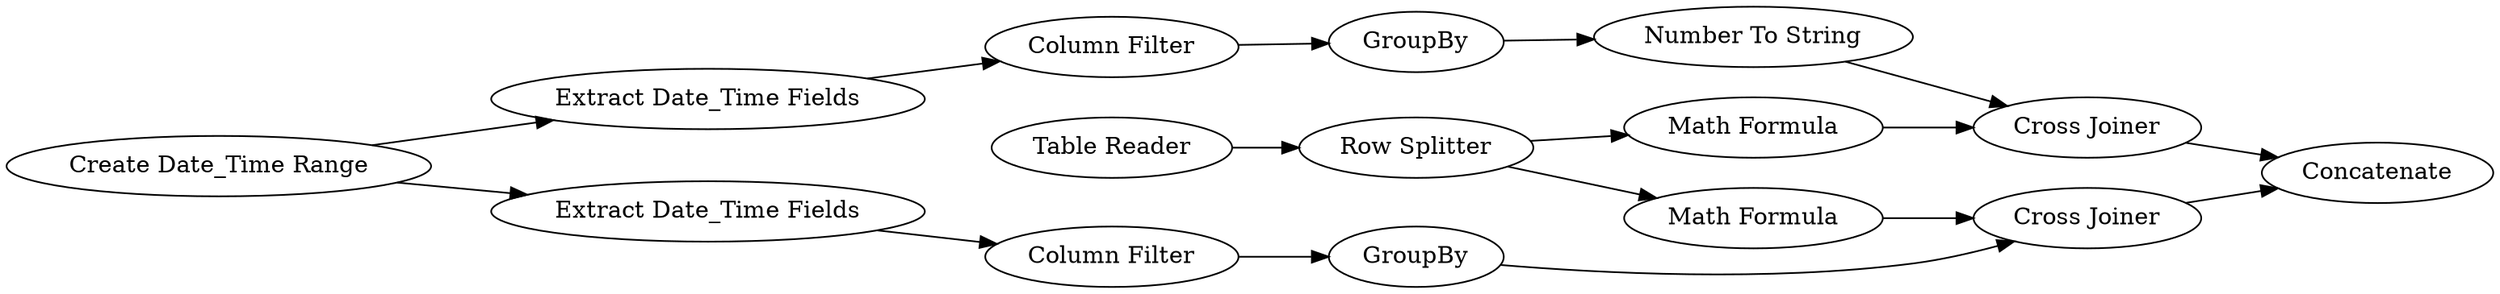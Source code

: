 digraph {
	11 -> 15
	20 -> 21
	14 -> 16
	4 -> 5
	6 -> 4
	21 -> 9
	8 -> 9
	19 -> 5
	16 -> 19
	15 -> 18
	11 -> 14
	18 -> 20
	1 -> 6
	5 -> 10
	9 -> 10
	6 -> 8
	5 [label="Cross Joiner"]
	16 [label="Column Filter"]
	20 [label=GroupBy]
	1 [label="Table Reader"]
	9 [label="Cross Joiner"]
	11 [label="Create Date_Time Range"]
	4 [label="Math Formula"]
	18 [label="Column Filter"]
	21 [label="Number To String"]
	6 [label="Row Splitter"]
	8 [label="Math Formula"]
	15 [label="Extract Date_Time Fields"]
	14 [label="Extract Date_Time Fields"]
	10 [label=Concatenate]
	19 [label=GroupBy]
	rankdir=LR
}
